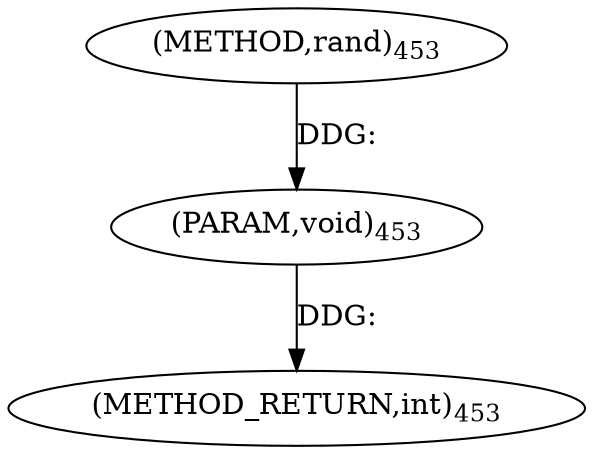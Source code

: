 digraph "rand" {  
"33284" [label = <(METHOD,rand)<SUB>453</SUB>> ]
"33286" [label = <(METHOD_RETURN,int)<SUB>453</SUB>> ]
"33285" [label = <(PARAM,void)<SUB>453</SUB>> ]
  "33285" -> "33286"  [ label = "DDG: "] 
  "33284" -> "33285"  [ label = "DDG: "] 
}
